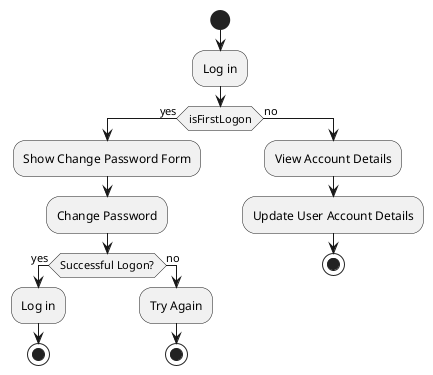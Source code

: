 @startuml
start
:Log in;
if (isFirstLogon) then (yes)
    :Show Change Password Form;
    :Change Password;
    if (Successful Logon?) then (yes)
        :Log in;
        stop
    else (no)
        :Try Again;
        stop
    endif
else (no)
	:View Account Details;
    :Update User Account Details;
    stop
endif
@enduml